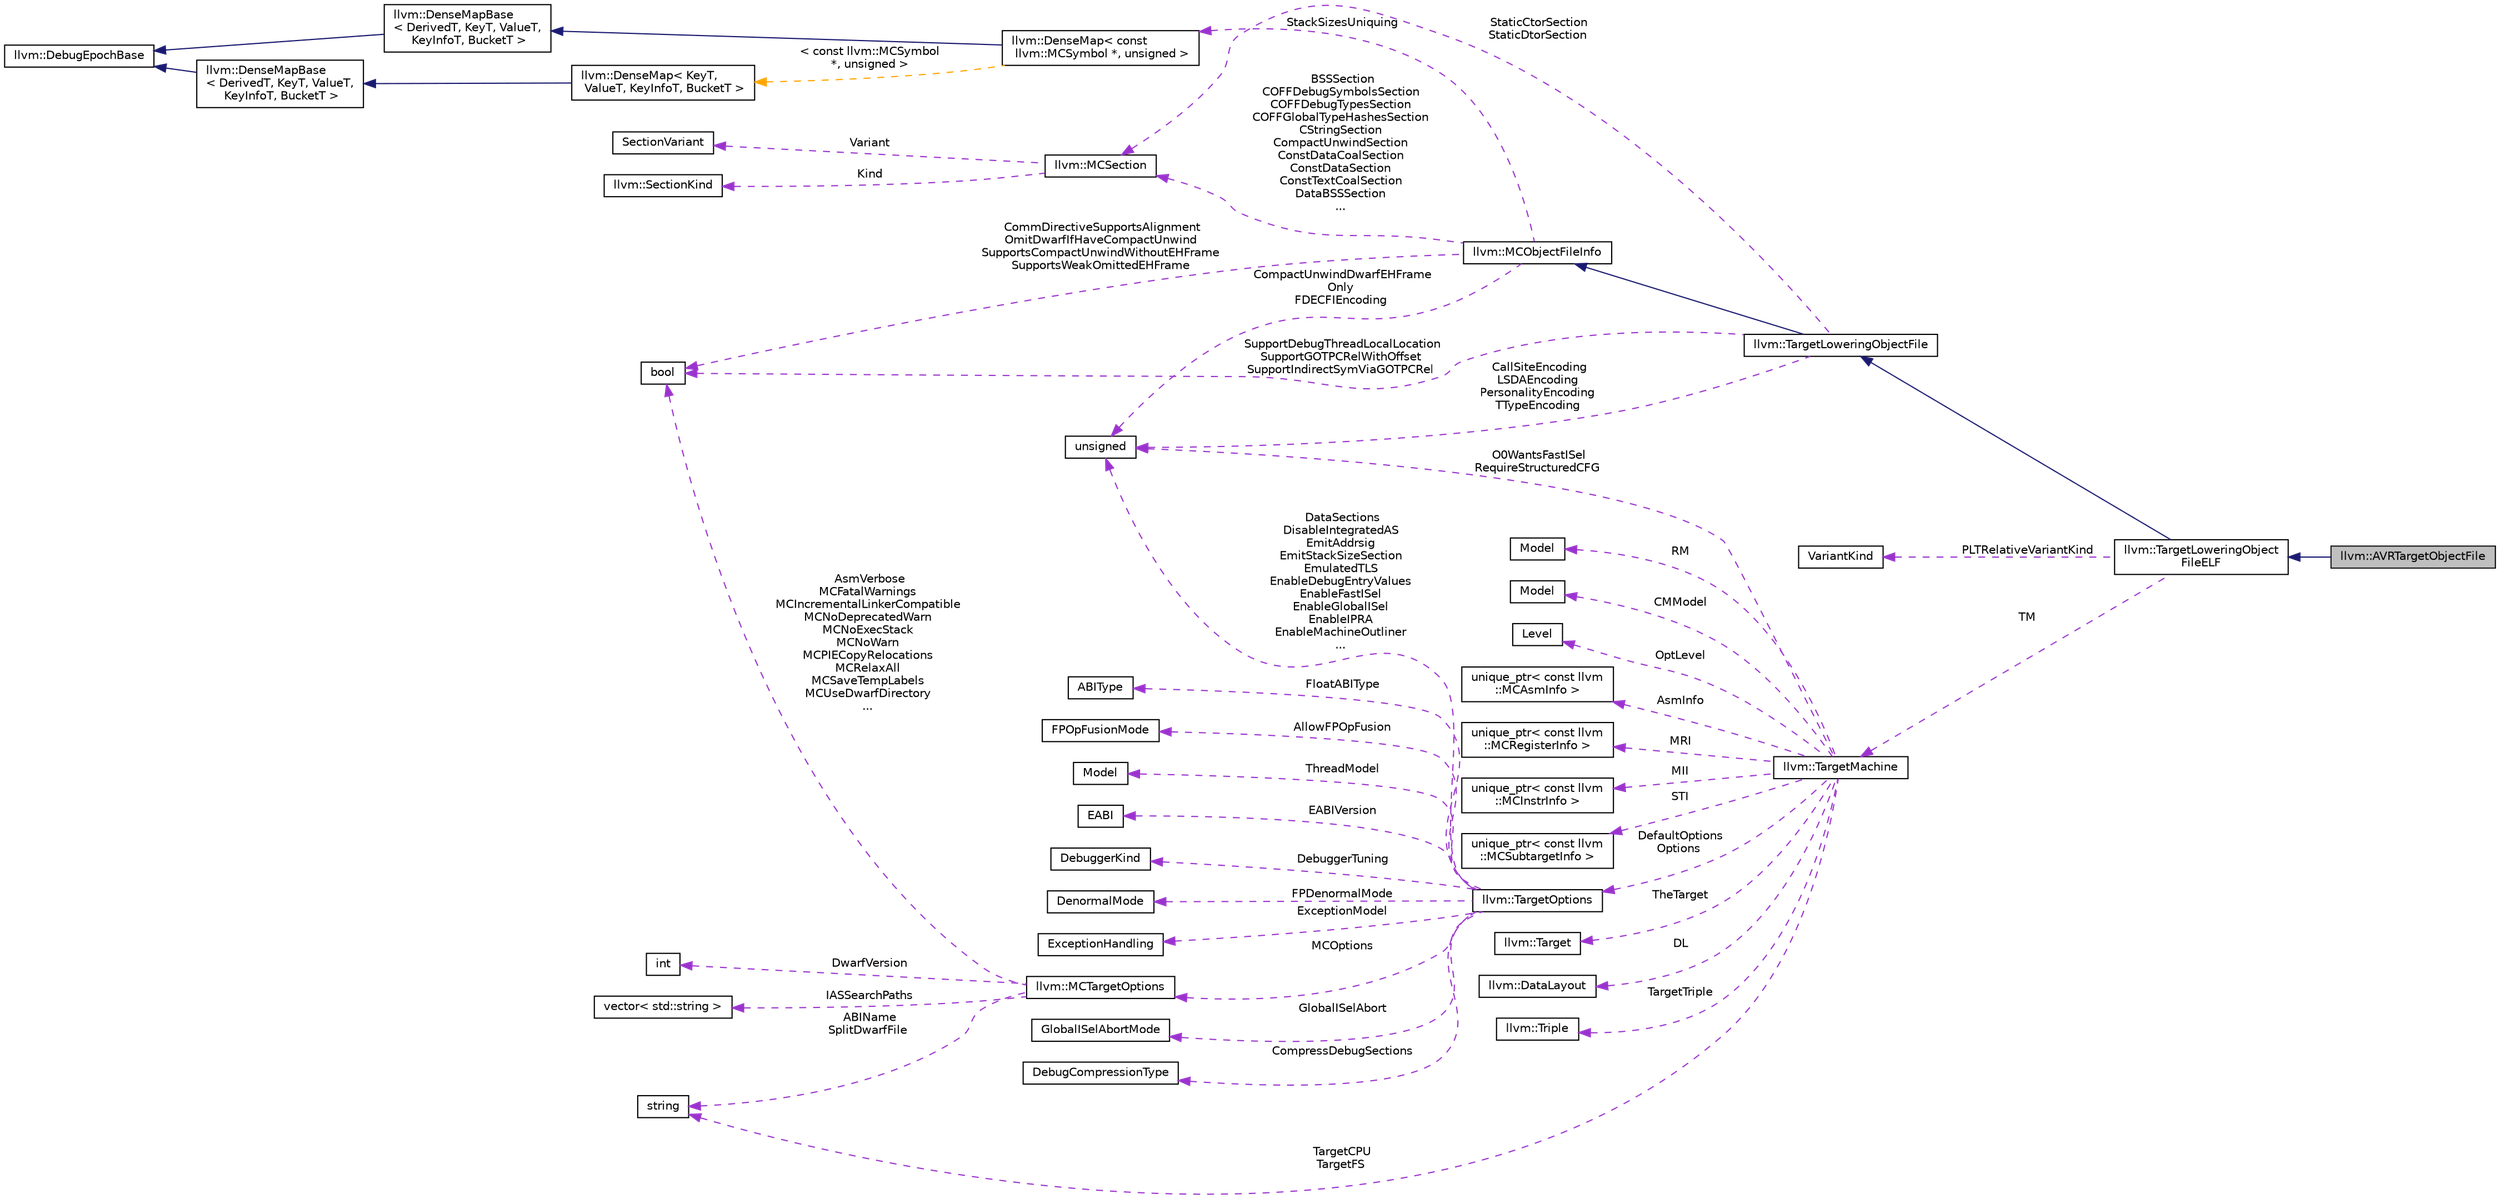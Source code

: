 digraph "llvm::AVRTargetObjectFile"
{
 // LATEX_PDF_SIZE
  bgcolor="transparent";
  edge [fontname="Helvetica",fontsize="10",labelfontname="Helvetica",labelfontsize="10"];
  node [fontname="Helvetica",fontsize="10",shape="box"];
  rankdir="LR";
  Node1 [label="llvm::AVRTargetObjectFile",height=0.2,width=0.4,color="black", fillcolor="grey75", style="filled", fontcolor="black",tooltip="Lowering for an AVR ELF32 object file."];
  Node2 -> Node1 [dir="back",color="midnightblue",fontsize="10",style="solid",fontname="Helvetica"];
  Node2 [label="llvm::TargetLoweringObject\lFileELF",height=0.2,width=0.4,color="black",URL="$classllvm_1_1TargetLoweringObjectFileELF.html",tooltip=" "];
  Node3 -> Node2 [dir="back",color="midnightblue",fontsize="10",style="solid",fontname="Helvetica"];
  Node3 [label="llvm::TargetLoweringObjectFile",height=0.2,width=0.4,color="black",URL="$classllvm_1_1TargetLoweringObjectFile.html",tooltip=" "];
  Node4 -> Node3 [dir="back",color="midnightblue",fontsize="10",style="solid",fontname="Helvetica"];
  Node4 [label="llvm::MCObjectFileInfo",height=0.2,width=0.4,color="black",URL="$classllvm_1_1MCObjectFileInfo.html",tooltip=" "];
  Node5 -> Node4 [dir="back",color="darkorchid3",fontsize="10",style="dashed",label=" CommDirectiveSupportsAlignment\nOmitDwarfIfHaveCompactUnwind\nSupportsCompactUnwindWithoutEHFrame\nSupportsWeakOmittedEHFrame" ,fontname="Helvetica"];
  Node5 [label="bool",height=0.2,width=0.4,color="black",URL="$classbool.html",tooltip=" "];
  Node6 -> Node4 [dir="back",color="darkorchid3",fontsize="10",style="dashed",label=" CompactUnwindDwarfEHFrame\lOnly\nFDECFIEncoding" ,fontname="Helvetica"];
  Node6 [label="unsigned",height=0.2,width=0.4,color="black",URL="$classunsigned.html",tooltip=" "];
  Node7 -> Node4 [dir="back",color="darkorchid3",fontsize="10",style="dashed",label=" BSSSection\nCOFFDebugSymbolsSection\nCOFFDebugTypesSection\nCOFFGlobalTypeHashesSection\nCStringSection\nCompactUnwindSection\nConstDataCoalSection\nConstDataSection\nConstTextCoalSection\nDataBSSSection\n..." ,fontname="Helvetica"];
  Node7 [label="llvm::MCSection",height=0.2,width=0.4,color="black",URL="$classllvm_1_1MCSection.html",tooltip="Instances of this class represent a uniqued identifier for a section in the current translation unit."];
  Node8 -> Node7 [dir="back",color="darkorchid3",fontsize="10",style="dashed",label=" Variant" ,fontname="Helvetica"];
  Node8 [label="SectionVariant",height=0.2,width=0.4,color="black",tooltip=" "];
  Node9 -> Node7 [dir="back",color="darkorchid3",fontsize="10",style="dashed",label=" Kind" ,fontname="Helvetica"];
  Node9 [label="llvm::SectionKind",height=0.2,width=0.4,color="black",URL="$classllvm_1_1SectionKind.html",tooltip="SectionKind - This is a simple POD value that classifies the properties of a section."];
  Node10 -> Node4 [dir="back",color="darkorchid3",fontsize="10",style="dashed",label=" StackSizesUniquing" ,fontname="Helvetica"];
  Node10 [label="llvm::DenseMap\< const\l llvm::MCSymbol *, unsigned \>",height=0.2,width=0.4,color="black",URL="$classllvm_1_1DenseMap.html",tooltip=" "];
  Node11 -> Node10 [dir="back",color="midnightblue",fontsize="10",style="solid",fontname="Helvetica"];
  Node11 [label="llvm::DenseMapBase\l\< DerivedT, KeyT, ValueT,\l KeyInfoT, BucketT \>",height=0.2,width=0.4,color="black",URL="$classllvm_1_1DenseMapBase.html",tooltip=" "];
  Node12 -> Node11 [dir="back",color="midnightblue",fontsize="10",style="solid",fontname="Helvetica"];
  Node12 [label="llvm::DebugEpochBase",height=0.2,width=0.4,color="black",URL="$classllvm_1_1DebugEpochBase.html",tooltip=" "];
  Node13 -> Node10 [dir="back",color="orange",fontsize="10",style="dashed",label=" \< const llvm::MCSymbol\l *, unsigned \>" ,fontname="Helvetica"];
  Node13 [label="llvm::DenseMap\< KeyT,\l ValueT, KeyInfoT, BucketT \>",height=0.2,width=0.4,color="black",URL="$classllvm_1_1DenseMap.html",tooltip=" "];
  Node14 -> Node13 [dir="back",color="midnightblue",fontsize="10",style="solid",fontname="Helvetica"];
  Node14 [label="llvm::DenseMapBase\l\< DerivedT, KeyT, ValueT,\l KeyInfoT, BucketT \>",height=0.2,width=0.4,color="black",URL="$classllvm_1_1DenseMapBase.html",tooltip=" "];
  Node12 -> Node14 [dir="back",color="midnightblue",fontsize="10",style="solid",fontname="Helvetica"];
  Node5 -> Node3 [dir="back",color="darkorchid3",fontsize="10",style="dashed",label=" SupportDebugThreadLocalLocation\nSupportGOTPCRelWithOffset\nSupportIndirectSymViaGOTPCRel" ,fontname="Helvetica"];
  Node6 -> Node3 [dir="back",color="darkorchid3",fontsize="10",style="dashed",label=" CallSiteEncoding\nLSDAEncoding\nPersonalityEncoding\nTTypeEncoding" ,fontname="Helvetica"];
  Node7 -> Node3 [dir="back",color="darkorchid3",fontsize="10",style="dashed",label=" StaticCtorSection\nStaticDtorSection" ,fontname="Helvetica"];
  Node15 -> Node2 [dir="back",color="darkorchid3",fontsize="10",style="dashed",label=" PLTRelativeVariantKind" ,fontname="Helvetica"];
  Node15 [label="VariantKind",height=0.2,width=0.4,color="black",tooltip=" "];
  Node16 -> Node2 [dir="back",color="darkorchid3",fontsize="10",style="dashed",label=" TM" ,fontname="Helvetica"];
  Node16 [label="llvm::TargetMachine",height=0.2,width=0.4,color="black",URL="$classllvm_1_1TargetMachine.html",tooltip="Primary interface to the complete machine description for the target machine."];
  Node17 -> Node16 [dir="back",color="darkorchid3",fontsize="10",style="dashed",label=" TheTarget" ,fontname="Helvetica"];
  Node17 [label="llvm::Target",height=0.2,width=0.4,color="black",URL="$classllvm_1_1Target.html",tooltip="Target - Wrapper for Target specific information."];
  Node18 -> Node16 [dir="back",color="darkorchid3",fontsize="10",style="dashed",label=" DL" ,fontname="Helvetica"];
  Node18 [label="llvm::DataLayout",height=0.2,width=0.4,color="black",URL="$classllvm_1_1DataLayout.html",tooltip="A parsed version of the target data layout string in and methods for querying it."];
  Node19 -> Node16 [dir="back",color="darkorchid3",fontsize="10",style="dashed",label=" TargetTriple" ,fontname="Helvetica"];
  Node19 [label="llvm::Triple",height=0.2,width=0.4,color="black",URL="$classllvm_1_1Triple.html",tooltip="Triple - Helper class for working with autoconf configuration names."];
  Node20 -> Node16 [dir="back",color="darkorchid3",fontsize="10",style="dashed",label=" TargetCPU\nTargetFS" ,fontname="Helvetica"];
  Node20 [label="string",height=0.2,width=0.4,color="black",tooltip=" "];
  Node21 -> Node16 [dir="back",color="darkorchid3",fontsize="10",style="dashed",label=" RM" ,fontname="Helvetica"];
  Node21 [label="Model",height=0.2,width=0.4,color="black",tooltip=" "];
  Node22 -> Node16 [dir="back",color="darkorchid3",fontsize="10",style="dashed",label=" CMModel" ,fontname="Helvetica"];
  Node22 [label="Model",height=0.2,width=0.4,color="black",tooltip=" "];
  Node23 -> Node16 [dir="back",color="darkorchid3",fontsize="10",style="dashed",label=" OptLevel" ,fontname="Helvetica"];
  Node23 [label="Level",height=0.2,width=0.4,color="black",tooltip=" "];
  Node24 -> Node16 [dir="back",color="darkorchid3",fontsize="10",style="dashed",label=" AsmInfo" ,fontname="Helvetica"];
  Node24 [label="unique_ptr\< const llvm\l::MCAsmInfo \>",height=0.2,width=0.4,color="black",tooltip=" "];
  Node25 -> Node16 [dir="back",color="darkorchid3",fontsize="10",style="dashed",label=" MRI" ,fontname="Helvetica"];
  Node25 [label="unique_ptr\< const llvm\l::MCRegisterInfo \>",height=0.2,width=0.4,color="black",tooltip=" "];
  Node26 -> Node16 [dir="back",color="darkorchid3",fontsize="10",style="dashed",label=" MII" ,fontname="Helvetica"];
  Node26 [label="unique_ptr\< const llvm\l::MCInstrInfo \>",height=0.2,width=0.4,color="black",tooltip=" "];
  Node27 -> Node16 [dir="back",color="darkorchid3",fontsize="10",style="dashed",label=" STI" ,fontname="Helvetica"];
  Node27 [label="unique_ptr\< const llvm\l::MCSubtargetInfo \>",height=0.2,width=0.4,color="black",tooltip=" "];
  Node6 -> Node16 [dir="back",color="darkorchid3",fontsize="10",style="dashed",label=" O0WantsFastISel\nRequireStructuredCFG" ,fontname="Helvetica"];
  Node28 -> Node16 [dir="back",color="darkorchid3",fontsize="10",style="dashed",label=" DefaultOptions\nOptions" ,fontname="Helvetica"];
  Node28 [label="llvm::TargetOptions",height=0.2,width=0.4,color="black",URL="$classllvm_1_1TargetOptions.html",tooltip=" "];
  Node6 -> Node28 [dir="back",color="darkorchid3",fontsize="10",style="dashed",label=" DataSections\nDisableIntegratedAS\nEmitAddrsig\nEmitStackSizeSection\nEmulatedTLS\nEnableDebugEntryValues\nEnableFastISel\nEnableGlobalISel\nEnableIPRA\nEnableMachineOutliner\n..." ,fontname="Helvetica"];
  Node29 -> Node28 [dir="back",color="darkorchid3",fontsize="10",style="dashed",label=" GlobalISelAbort" ,fontname="Helvetica"];
  Node29 [label="GlobalISelAbortMode",height=0.2,width=0.4,color="black",tooltip=" "];
  Node30 -> Node28 [dir="back",color="darkorchid3",fontsize="10",style="dashed",label=" CompressDebugSections" ,fontname="Helvetica"];
  Node30 [label="DebugCompressionType",height=0.2,width=0.4,color="black",tooltip=" "];
  Node31 -> Node28 [dir="back",color="darkorchid3",fontsize="10",style="dashed",label=" FloatABIType" ,fontname="Helvetica"];
  Node31 [label="ABIType",height=0.2,width=0.4,color="black",tooltip=" "];
  Node32 -> Node28 [dir="back",color="darkorchid3",fontsize="10",style="dashed",label=" AllowFPOpFusion" ,fontname="Helvetica"];
  Node32 [label="FPOpFusionMode",height=0.2,width=0.4,color="black",tooltip=" "];
  Node33 -> Node28 [dir="back",color="darkorchid3",fontsize="10",style="dashed",label=" ThreadModel" ,fontname="Helvetica"];
  Node33 [label="Model",height=0.2,width=0.4,color="black",tooltip=" "];
  Node34 -> Node28 [dir="back",color="darkorchid3",fontsize="10",style="dashed",label=" EABIVersion" ,fontname="Helvetica"];
  Node34 [label="EABI",height=0.2,width=0.4,color="black",tooltip=" "];
  Node35 -> Node28 [dir="back",color="darkorchid3",fontsize="10",style="dashed",label=" DebuggerTuning" ,fontname="Helvetica"];
  Node35 [label="DebuggerKind",height=0.2,width=0.4,color="black",tooltip=" "];
  Node36 -> Node28 [dir="back",color="darkorchid3",fontsize="10",style="dashed",label=" FPDenormalMode" ,fontname="Helvetica"];
  Node36 [label="DenormalMode",height=0.2,width=0.4,color="black",tooltip=" "];
  Node37 -> Node28 [dir="back",color="darkorchid3",fontsize="10",style="dashed",label=" ExceptionModel" ,fontname="Helvetica"];
  Node37 [label="ExceptionHandling",height=0.2,width=0.4,color="black",tooltip=" "];
  Node38 -> Node28 [dir="back",color="darkorchid3",fontsize="10",style="dashed",label=" MCOptions" ,fontname="Helvetica"];
  Node38 [label="llvm::MCTargetOptions",height=0.2,width=0.4,color="black",URL="$classllvm_1_1MCTargetOptions.html",tooltip=" "];
  Node5 -> Node38 [dir="back",color="darkorchid3",fontsize="10",style="dashed",label=" AsmVerbose\nMCFatalWarnings\nMCIncrementalLinkerCompatible\nMCNoDeprecatedWarn\nMCNoExecStack\nMCNoWarn\nMCPIECopyRelocations\nMCRelaxAll\nMCSaveTempLabels\nMCUseDwarfDirectory\n..." ,fontname="Helvetica"];
  Node39 -> Node38 [dir="back",color="darkorchid3",fontsize="10",style="dashed",label=" DwarfVersion" ,fontname="Helvetica"];
  Node39 [label="int",height=0.2,width=0.4,color="black",tooltip=" "];
  Node20 -> Node38 [dir="back",color="darkorchid3",fontsize="10",style="dashed",label=" ABIName\nSplitDwarfFile" ,fontname="Helvetica"];
  Node40 -> Node38 [dir="back",color="darkorchid3",fontsize="10",style="dashed",label=" IASSearchPaths" ,fontname="Helvetica"];
  Node40 [label="vector\< std::string \>",height=0.2,width=0.4,color="black",tooltip=" "];
}
